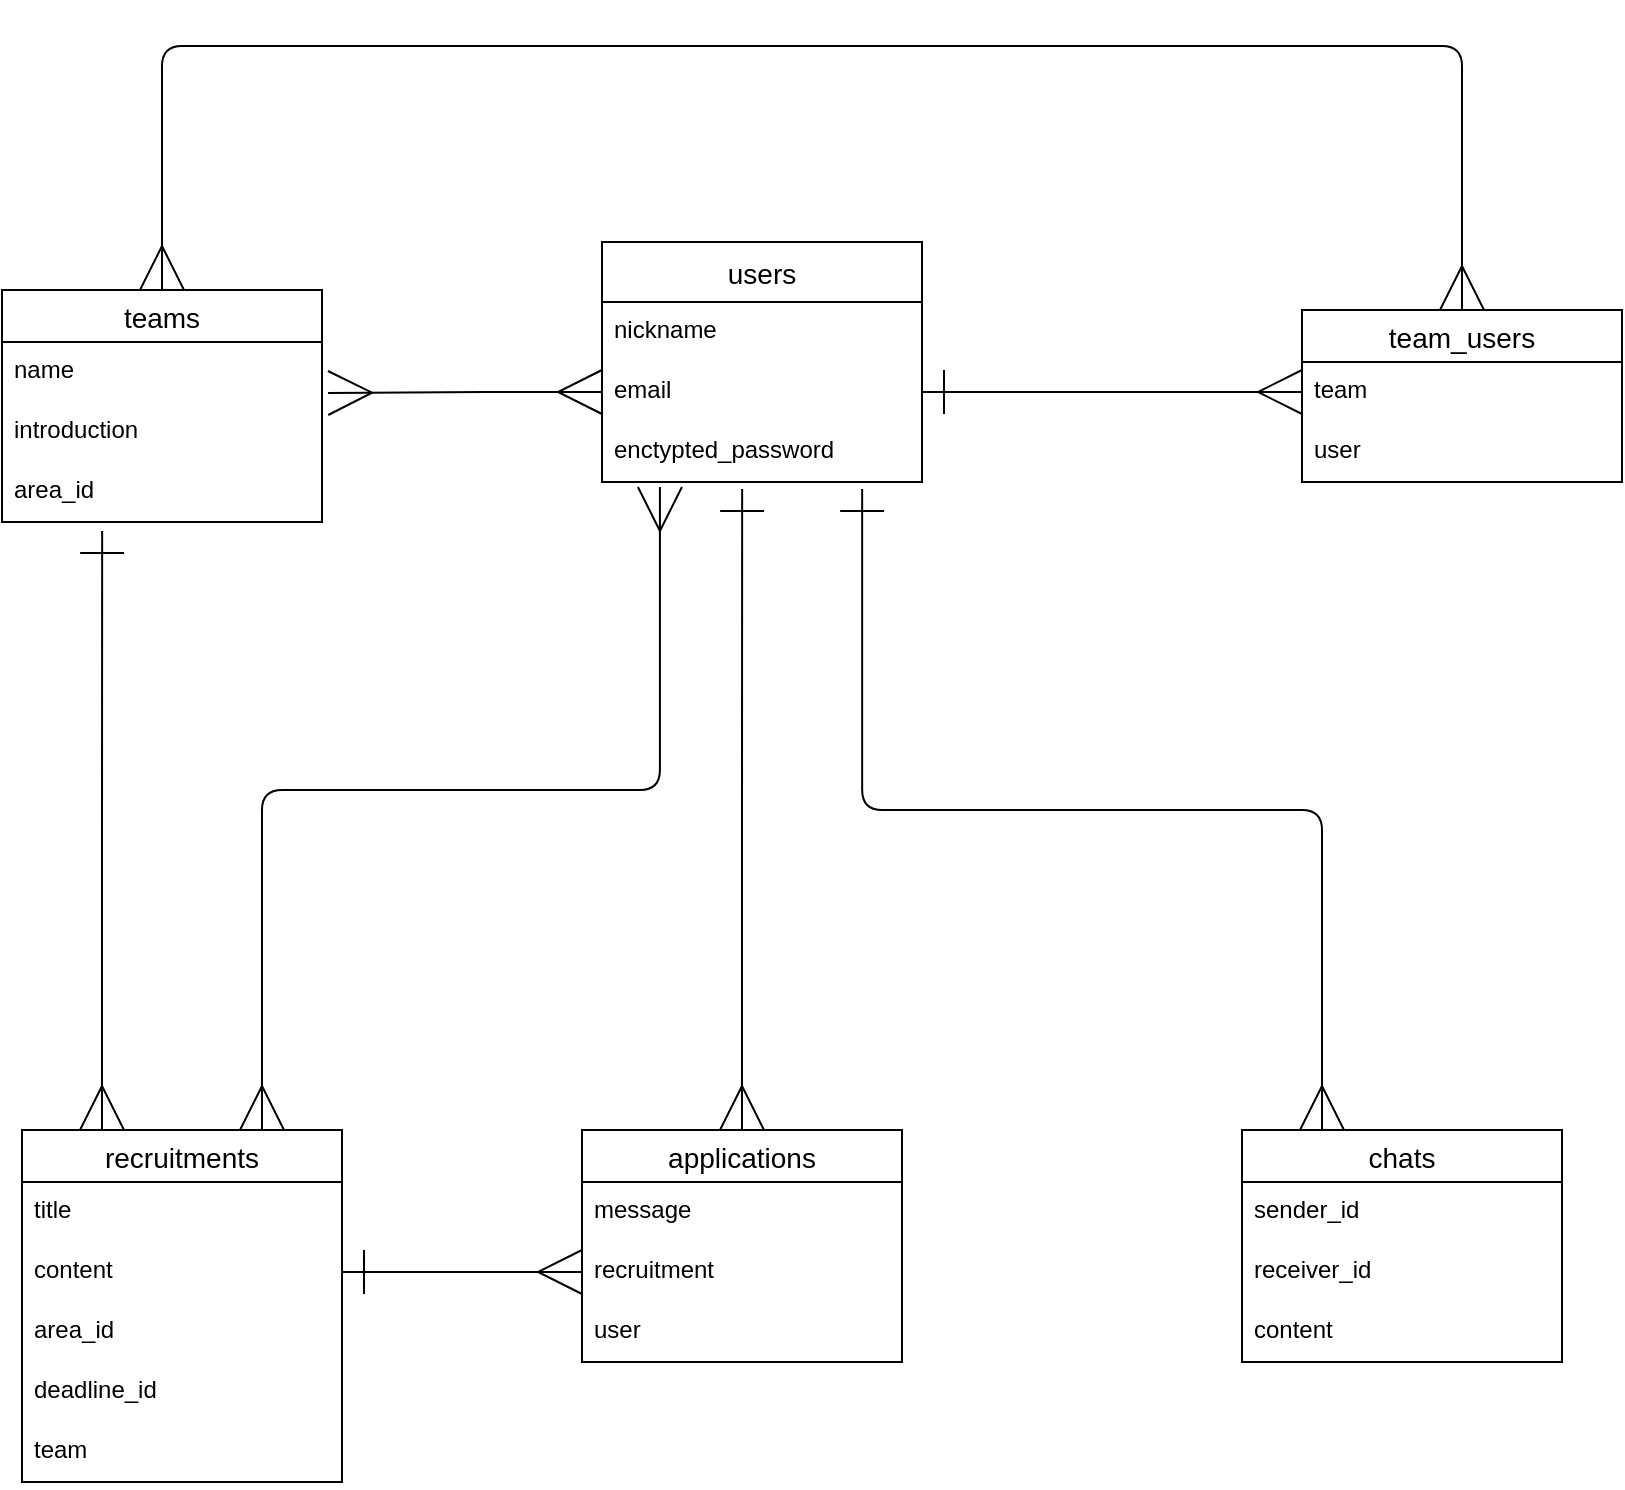 <mxfile>
    <diagram id="OYZ1Cee5vGBSAipEkGPY" name="ページ1">
        <mxGraphModel dx="1344" dy="1027" grid="0" gridSize="16" guides="1" tooltips="1" connect="1" arrows="0" fold="1" page="0" pageScale="1" pageWidth="827" pageHeight="1169" background="none" math="0" shadow="0">
            <root>
                <mxCell id="0"/>
                <mxCell id="1" parent="0"/>
                <mxCell id="2" value="users" style="swimlane;fontStyle=0;childLayout=stackLayout;horizontal=1;startSize=30;horizontalStack=0;resizeParent=1;resizeParentMax=0;resizeLast=0;collapsible=1;marginBottom=0;align=center;fontSize=14;" vertex="1" parent="1">
                    <mxGeometry x="310" y="236" width="160" height="120" as="geometry"/>
                </mxCell>
                <mxCell id="7" value="nickname" style="text;strokeColor=none;fillColor=none;spacingLeft=4;spacingRight=4;overflow=hidden;rotatable=0;points=[[0,0.5],[1,0.5]];portConstraint=eastwest;fontSize=12;" vertex="1" parent="2">
                    <mxGeometry y="30" width="160" height="30" as="geometry"/>
                </mxCell>
                <mxCell id="9" value="email" style="text;strokeColor=none;fillColor=none;spacingLeft=4;spacingRight=4;overflow=hidden;rotatable=0;points=[[0,0.5],[1,0.5]];portConstraint=eastwest;fontSize=12;" vertex="1" parent="2">
                    <mxGeometry y="60" width="160" height="30" as="geometry"/>
                </mxCell>
                <mxCell id="8" value="enctypted_password" style="text;strokeColor=none;fillColor=none;spacingLeft=4;spacingRight=4;overflow=hidden;rotatable=0;points=[[0,0.5],[1,0.5]];portConstraint=eastwest;fontSize=12;" vertex="1" parent="2">
                    <mxGeometry y="90" width="160" height="30" as="geometry"/>
                </mxCell>
                <mxCell id="38" style="edgeStyle=elbowEdgeStyle;jumpSize=25;html=1;startArrow=ERmany;startFill=0;endArrow=ERmany;endFill=0;startSize=20;endSize=20;sourcePerimeterSpacing=0;targetPerimeterSpacing=0;elbow=vertical;entryX=0.181;entryY=1.083;entryDx=0;entryDy=0;entryPerimeter=0;exitX=0.75;exitY=0;exitDx=0;exitDy=0;" edge="1" parent="1" source="19" target="8">
                    <mxGeometry relative="1" as="geometry">
                        <mxPoint x="310" y="330" as="targetPoint"/>
                        <mxPoint x="110" y="630" as="sourcePoint"/>
                        <Array as="points">
                            <mxPoint x="130" y="510"/>
                            <mxPoint x="160" y="510"/>
                            <mxPoint x="190" y="510"/>
                        </Array>
                    </mxGeometry>
                </mxCell>
                <mxCell id="70" style="edgeStyle=elbowEdgeStyle;jumpSize=25;elbow=vertical;html=1;exitX=0.25;exitY=0;exitDx=0;exitDy=0;entryX=0.313;entryY=1.15;entryDx=0;entryDy=0;entryPerimeter=0;startArrow=ERmany;startFill=0;endArrow=ERone;endFill=0;startSize=20;endSize=20;sourcePerimeterSpacing=0;targetPerimeterSpacing=0;" edge="1" parent="1" source="19" target="65">
                    <mxGeometry relative="1" as="geometry"/>
                </mxCell>
                <mxCell id="19" value="recruitments" style="swimlane;fontStyle=0;childLayout=stackLayout;horizontal=1;startSize=26;horizontalStack=0;resizeParent=1;resizeParentMax=0;resizeLast=0;collapsible=1;marginBottom=0;align=center;fontSize=14;" vertex="1" parent="1">
                    <mxGeometry x="20" y="680" width="160" height="176" as="geometry"/>
                </mxCell>
                <mxCell id="20" value="title" style="text;strokeColor=none;fillColor=none;spacingLeft=4;spacingRight=4;overflow=hidden;rotatable=0;points=[[0,0.5],[1,0.5]];portConstraint=eastwest;fontSize=12;" vertex="1" parent="19">
                    <mxGeometry y="26" width="160" height="30" as="geometry"/>
                </mxCell>
                <mxCell id="21" value="content" style="text;strokeColor=none;fillColor=none;spacingLeft=4;spacingRight=4;overflow=hidden;rotatable=0;points=[[0,0.5],[1,0.5]];portConstraint=eastwest;fontSize=12;" vertex="1" parent="19">
                    <mxGeometry y="56" width="160" height="30" as="geometry"/>
                </mxCell>
                <mxCell id="23" value="area_id&#10;" style="text;strokeColor=none;fillColor=none;spacingLeft=4;spacingRight=4;overflow=hidden;rotatable=0;points=[[0,0.5],[1,0.5]];portConstraint=eastwest;fontSize=12;" vertex="1" parent="19">
                    <mxGeometry y="86" width="160" height="30" as="geometry"/>
                </mxCell>
                <mxCell id="22" value="deadline_id&#10;&#10;&#10;" style="text;strokeColor=none;fillColor=none;spacingLeft=4;spacingRight=4;overflow=hidden;rotatable=0;points=[[0,0.5],[1,0.5]];portConstraint=eastwest;fontSize=12;" vertex="1" parent="19">
                    <mxGeometry y="116" width="160" height="30" as="geometry"/>
                </mxCell>
                <mxCell id="24" value="team" style="text;strokeColor=none;fillColor=none;spacingLeft=4;spacingRight=4;overflow=hidden;rotatable=0;points=[[0,0.5],[1,0.5]];portConstraint=eastwest;fontSize=12;" vertex="1" parent="19">
                    <mxGeometry y="146" width="160" height="30" as="geometry"/>
                </mxCell>
                <mxCell id="40" style="edgeStyle=elbowEdgeStyle;jumpSize=25;elbow=vertical;html=1;exitX=0.5;exitY=0;exitDx=0;exitDy=0;entryX=0.438;entryY=1.117;entryDx=0;entryDy=0;entryPerimeter=0;startArrow=ERmany;startFill=0;endArrow=ERone;endFill=0;startSize=20;endSize=20;sourcePerimeterSpacing=0;targetPerimeterSpacing=0;" edge="1" parent="1" source="25" target="8">
                    <mxGeometry relative="1" as="geometry"/>
                </mxCell>
                <mxCell id="25" value="applications" style="swimlane;fontStyle=0;childLayout=stackLayout;horizontal=1;startSize=26;horizontalStack=0;resizeParent=1;resizeParentMax=0;resizeLast=0;collapsible=1;marginBottom=0;align=center;fontSize=14;" vertex="1" parent="1">
                    <mxGeometry x="300" y="680" width="160" height="116" as="geometry"/>
                </mxCell>
                <mxCell id="26" value="message" style="text;strokeColor=none;fillColor=none;spacingLeft=4;spacingRight=4;overflow=hidden;rotatable=0;points=[[0,0.5],[1,0.5]];portConstraint=eastwest;fontSize=12;" vertex="1" parent="25">
                    <mxGeometry y="26" width="160" height="30" as="geometry"/>
                </mxCell>
                <mxCell id="27" value="recruitment" style="text;strokeColor=none;fillColor=none;spacingLeft=4;spacingRight=4;overflow=hidden;rotatable=0;points=[[0,0.5],[1,0.5]];portConstraint=eastwest;fontSize=12;" vertex="1" parent="25">
                    <mxGeometry y="56" width="160" height="30" as="geometry"/>
                </mxCell>
                <mxCell id="41" value="user" style="text;strokeColor=none;fillColor=none;spacingLeft=4;spacingRight=4;overflow=hidden;rotatable=0;points=[[0,0.5],[1,0.5]];portConstraint=eastwest;fontSize=12;" vertex="1" parent="25">
                    <mxGeometry y="86" width="160" height="30" as="geometry"/>
                </mxCell>
                <mxCell id="42" style="edgeStyle=elbowEdgeStyle;jumpSize=25;elbow=vertical;html=1;exitX=0.25;exitY=0;exitDx=0;exitDy=0;startArrow=ERmany;startFill=0;endArrow=ERone;endFill=0;startSize=20;endSize=20;sourcePerimeterSpacing=0;targetPerimeterSpacing=0;entryX=0.813;entryY=1.117;entryDx=0;entryDy=0;entryPerimeter=0;" edge="1" parent="1" source="30" target="8">
                    <mxGeometry relative="1" as="geometry">
                        <mxPoint x="800" y="380" as="targetPoint"/>
                        <Array as="points">
                            <mxPoint x="560" y="520"/>
                        </Array>
                    </mxGeometry>
                </mxCell>
                <mxCell id="30" value="chats" style="swimlane;fontStyle=0;childLayout=stackLayout;horizontal=1;startSize=26;horizontalStack=0;resizeParent=1;resizeParentMax=0;resizeLast=0;collapsible=1;marginBottom=0;align=center;fontSize=14;" vertex="1" parent="1">
                    <mxGeometry x="630" y="680" width="160" height="116" as="geometry"/>
                </mxCell>
                <mxCell id="31" value="sender_id" style="text;strokeColor=none;fillColor=none;spacingLeft=4;spacingRight=4;overflow=hidden;rotatable=0;points=[[0,0.5],[1,0.5]];portConstraint=eastwest;fontSize=12;" vertex="1" parent="30">
                    <mxGeometry y="26" width="160" height="30" as="geometry"/>
                </mxCell>
                <mxCell id="32" value="receiver_id" style="text;strokeColor=none;fillColor=none;spacingLeft=4;spacingRight=4;overflow=hidden;rotatable=0;points=[[0,0.5],[1,0.5]];portConstraint=eastwest;fontSize=12;" vertex="1" parent="30">
                    <mxGeometry y="56" width="160" height="30" as="geometry"/>
                </mxCell>
                <mxCell id="33" value="content" style="text;strokeColor=none;fillColor=none;spacingLeft=4;spacingRight=4;overflow=hidden;rotatable=0;points=[[0,0.5],[1,0.5]];portConstraint=eastwest;fontSize=12;" vertex="1" parent="30">
                    <mxGeometry y="86" width="160" height="30" as="geometry"/>
                </mxCell>
                <mxCell id="36" style="edgeStyle=elbowEdgeStyle;jumpSize=25;html=1;exitX=0;exitY=0.5;exitDx=0;exitDy=0;startArrow=ERmany;startFill=0;endArrow=ERmany;endFill=0;startSize=20;endSize=20;sourcePerimeterSpacing=0;targetPerimeterSpacing=0;entryX=1.019;entryY=-0.15;entryDx=0;entryDy=0;entryPerimeter=0;" edge="1" parent="1" source="9" target="64">
                    <mxGeometry relative="1" as="geometry">
                        <mxPoint x="210" y="310" as="targetPoint"/>
                    </mxGeometry>
                </mxCell>
                <mxCell id="46" style="edgeStyle=none;jumpSize=25;html=1;exitX=1;exitY=0.5;exitDx=0;exitDy=0;startArrow=ERone;startFill=0;endArrow=ERmany;endFill=0;startSize=20;endSize=20;sourcePerimeterSpacing=0;targetPerimeterSpacing=0;" edge="1" parent="1" source="9">
                    <mxGeometry relative="1" as="geometry">
                        <mxPoint x="660" y="311" as="targetPoint"/>
                    </mxGeometry>
                </mxCell>
                <mxCell id="49" style="edgeStyle=elbowEdgeStyle;jumpSize=25;elbow=vertical;html=1;exitX=1;exitY=0.5;exitDx=0;exitDy=0;entryX=0;entryY=0.5;entryDx=0;entryDy=0;startArrow=ERone;startFill=0;endArrow=ERmany;endFill=0;startSize=20;endSize=20;sourcePerimeterSpacing=0;targetPerimeterSpacing=0;" edge="1" parent="1" source="21" target="27">
                    <mxGeometry relative="1" as="geometry"/>
                </mxCell>
                <mxCell id="71" style="edgeStyle=elbowEdgeStyle;jumpSize=25;elbow=vertical;html=1;exitX=0.5;exitY=0;exitDx=0;exitDy=0;startArrow=ERmany;startFill=0;endArrow=ERmany;endFill=0;startSize=20;endSize=20;sourcePerimeterSpacing=0;targetPerimeterSpacing=0;entryX=0.5;entryY=0;entryDx=0;entryDy=0;" edge="1" parent="1" source="62" target="66">
                    <mxGeometry relative="1" as="geometry">
                        <mxPoint x="570" y="40" as="targetPoint"/>
                        <Array as="points">
                            <mxPoint x="414" y="138"/>
                        </Array>
                    </mxGeometry>
                </mxCell>
                <mxCell id="62" value="teams" style="swimlane;fontStyle=0;childLayout=stackLayout;horizontal=1;startSize=26;horizontalStack=0;resizeParent=1;resizeParentMax=0;resizeLast=0;collapsible=1;marginBottom=0;align=center;fontSize=14;" vertex="1" parent="1">
                    <mxGeometry x="10" y="260" width="160" height="116" as="geometry"/>
                </mxCell>
                <mxCell id="63" value="name" style="text;strokeColor=none;fillColor=none;spacingLeft=4;spacingRight=4;overflow=hidden;rotatable=0;points=[[0,0.5],[1,0.5]];portConstraint=eastwest;fontSize=12;" vertex="1" parent="62">
                    <mxGeometry y="26" width="160" height="30" as="geometry"/>
                </mxCell>
                <mxCell id="64" value="introduction" style="text;strokeColor=none;fillColor=none;spacingLeft=4;spacingRight=4;overflow=hidden;rotatable=0;points=[[0,0.5],[1,0.5]];portConstraint=eastwest;fontSize=12;" vertex="1" parent="62">
                    <mxGeometry y="56" width="160" height="30" as="geometry"/>
                </mxCell>
                <mxCell id="65" value="area_id" style="text;strokeColor=none;fillColor=none;spacingLeft=4;spacingRight=4;overflow=hidden;rotatable=0;points=[[0,0.5],[1,0.5]];portConstraint=eastwest;fontSize=12;" vertex="1" parent="62">
                    <mxGeometry y="86" width="160" height="30" as="geometry"/>
                </mxCell>
                <mxCell id="66" value="team_users" style="swimlane;fontStyle=0;childLayout=stackLayout;horizontal=1;startSize=26;horizontalStack=0;resizeParent=1;resizeParentMax=0;resizeLast=0;collapsible=1;marginBottom=0;align=center;fontSize=14;" vertex="1" parent="1">
                    <mxGeometry x="660" y="270" width="160" height="86" as="geometry"/>
                </mxCell>
                <mxCell id="67" value="team" style="text;strokeColor=none;fillColor=none;spacingLeft=4;spacingRight=4;overflow=hidden;rotatable=0;points=[[0,0.5],[1,0.5]];portConstraint=eastwest;fontSize=12;" vertex="1" parent="66">
                    <mxGeometry y="26" width="160" height="30" as="geometry"/>
                </mxCell>
                <mxCell id="68" value="user" style="text;strokeColor=none;fillColor=none;spacingLeft=4;spacingRight=4;overflow=hidden;rotatable=0;points=[[0,0.5],[1,0.5]];portConstraint=eastwest;fontSize=12;" vertex="1" parent="66">
                    <mxGeometry y="56" width="160" height="30" as="geometry"/>
                </mxCell>
            </root>
        </mxGraphModel>
    </diagram>
</mxfile>